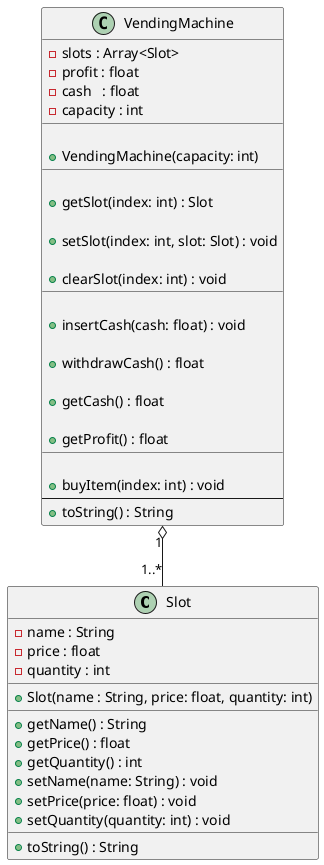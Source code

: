 '--
@startuml
'==
class Slot {
    - name : String
    - price : float
    - quantity : int
    __
    + Slot(name : String, price: float, quantity: int)
    __
    + getName() : String
    + getPrice() : float
    + getQuantity() : int
    + setName(name: String) : void
    + setPrice(price: float) : void
    + setQuantity(quantity: int) : void
    __
    + toString() : String
}

class VendingMachine {
    - slots : Array<Slot>
    - profit : float
    - cash   : float
    - capacity : int
    __

    ' inicialize a máquina criando todos os slots
    + VendingMachine(capacity: int)
    __

    ' se houver slot nessa posição, retorne
    ' se não, retorne null ou lançe uma excessão
    + getSlot(index: int) : Slot
    
    ' altere o valor slot nessa posição
    + setSlot(index: int, slot: Slot) : void
    
    ' limpe as informações do slot nessa posição
    + clearSlot(index: int) : void
    __

    ' adicione dinheiro no cash da máquina
    + insertCash(cash: float) : void
    
    ' retorne o valor do cash da máquina e zere o cash
    + withdrawCash() : float
    
    ' informe o valor do cash sem zerar o cash
    + getCash() : float
    
    ' informe o valor apurado com todas as vendas
    + getProfit() : float
    __
    
    ' se existir produto nessa posição
    ' se o dinheiro do cash for suficiente
    ' se a quantidade do produto for maior que zero
    ' deduza da quantidade 1
    ' deduza do cash o valor do produto
    + buyItem(index: int) : void
    --
    + toString() : String
}
'--
VendingMachine "1" o-- "1..*" Slot
@enduml
